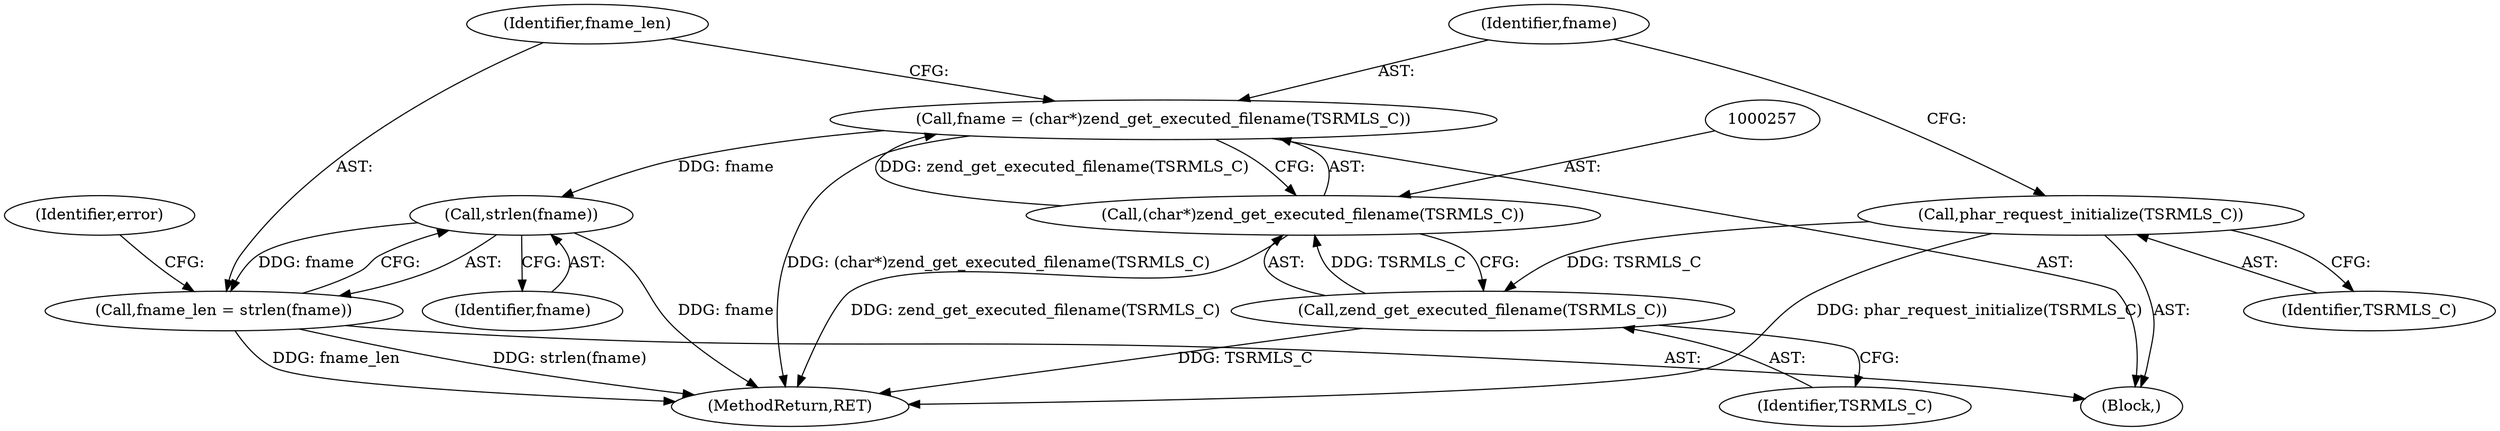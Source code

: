 digraph "0_php_bf58162ddf970f63502837f366930e44d6a992cf@API" {
"1000262" [label="(Call,strlen(fname))"];
"1000254" [label="(Call,fname = (char*)zend_get_executed_filename(TSRMLS_C))"];
"1000256" [label="(Call,(char*)zend_get_executed_filename(TSRMLS_C))"];
"1000258" [label="(Call,zend_get_executed_filename(TSRMLS_C))"];
"1000252" [label="(Call,phar_request_initialize(TSRMLS_C))"];
"1000260" [label="(Call,fname_len = strlen(fname))"];
"1000266" [label="(Identifier,error)"];
"1000261" [label="(Identifier,fname_len)"];
"1000258" [label="(Call,zend_get_executed_filename(TSRMLS_C))"];
"1000252" [label="(Call,phar_request_initialize(TSRMLS_C))"];
"1000262" [label="(Call,strlen(fname))"];
"1000255" [label="(Identifier,fname)"];
"1000254" [label="(Call,fname = (char*)zend_get_executed_filename(TSRMLS_C))"];
"1000260" [label="(Call,fname_len = strlen(fname))"];
"1001030" [label="(MethodReturn,RET)"];
"1000256" [label="(Call,(char*)zend_get_executed_filename(TSRMLS_C))"];
"1000263" [label="(Identifier,fname)"];
"1000253" [label="(Identifier,TSRMLS_C)"];
"1000182" [label="(Block,)"];
"1000259" [label="(Identifier,TSRMLS_C)"];
"1000262" -> "1000260"  [label="AST: "];
"1000262" -> "1000263"  [label="CFG: "];
"1000263" -> "1000262"  [label="AST: "];
"1000260" -> "1000262"  [label="CFG: "];
"1000262" -> "1001030"  [label="DDG: fname"];
"1000262" -> "1000260"  [label="DDG: fname"];
"1000254" -> "1000262"  [label="DDG: fname"];
"1000254" -> "1000182"  [label="AST: "];
"1000254" -> "1000256"  [label="CFG: "];
"1000255" -> "1000254"  [label="AST: "];
"1000256" -> "1000254"  [label="AST: "];
"1000261" -> "1000254"  [label="CFG: "];
"1000254" -> "1001030"  [label="DDG: (char*)zend_get_executed_filename(TSRMLS_C)"];
"1000256" -> "1000254"  [label="DDG: zend_get_executed_filename(TSRMLS_C)"];
"1000256" -> "1000258"  [label="CFG: "];
"1000257" -> "1000256"  [label="AST: "];
"1000258" -> "1000256"  [label="AST: "];
"1000256" -> "1001030"  [label="DDG: zend_get_executed_filename(TSRMLS_C)"];
"1000258" -> "1000256"  [label="DDG: TSRMLS_C"];
"1000258" -> "1000259"  [label="CFG: "];
"1000259" -> "1000258"  [label="AST: "];
"1000258" -> "1001030"  [label="DDG: TSRMLS_C"];
"1000252" -> "1000258"  [label="DDG: TSRMLS_C"];
"1000252" -> "1000182"  [label="AST: "];
"1000252" -> "1000253"  [label="CFG: "];
"1000253" -> "1000252"  [label="AST: "];
"1000255" -> "1000252"  [label="CFG: "];
"1000252" -> "1001030"  [label="DDG: phar_request_initialize(TSRMLS_C)"];
"1000260" -> "1000182"  [label="AST: "];
"1000261" -> "1000260"  [label="AST: "];
"1000266" -> "1000260"  [label="CFG: "];
"1000260" -> "1001030"  [label="DDG: strlen(fname)"];
"1000260" -> "1001030"  [label="DDG: fname_len"];
}
